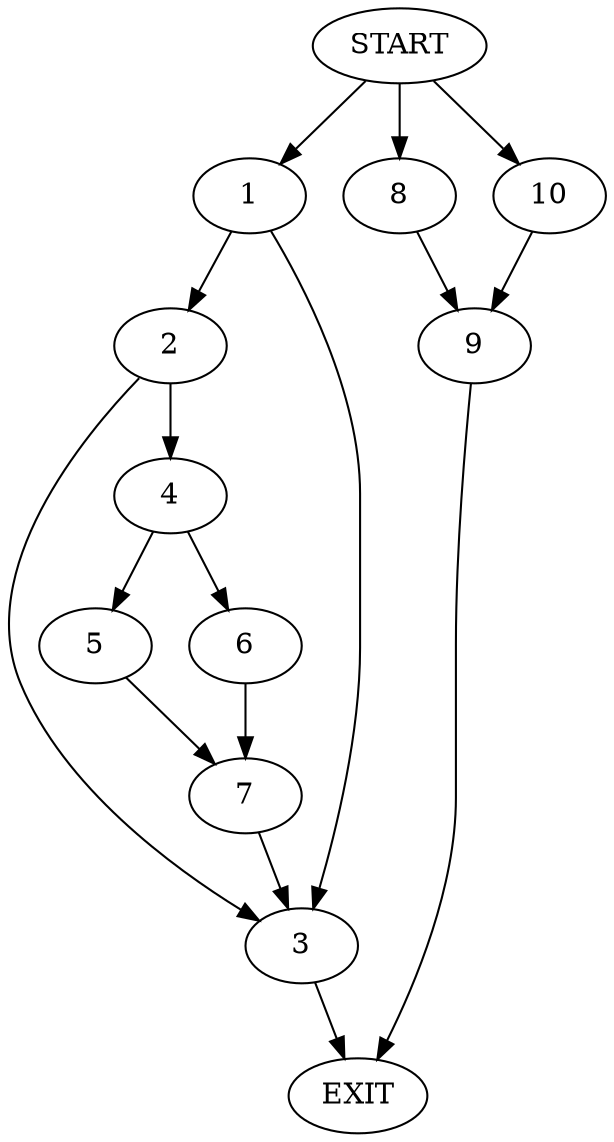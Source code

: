 digraph {
0 [label="START"];
1;
2;
3;
4;
5;
6;
7;
8;
9;
10;
11 [label="EXIT"];
0 -> 1;
1 -> 2;
1 -> 3;
2 -> 3;
2 -> 4;
3 -> 11;
4 -> 5;
4 -> 6;
6 -> 7;
5 -> 7;
7 -> 3;
0 -> 8;
8 -> 9;
9 -> 11;
0 -> 10;
10 -> 9;
}